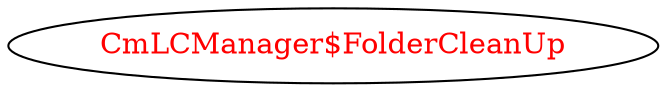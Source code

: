 digraph dependencyGraph {
 concentrate=true;
 ranksep="2.0";
 rankdir="LR"; 
 splines="ortho";
"CmLCManager$FolderCleanUp" [fontcolor="red"];
}